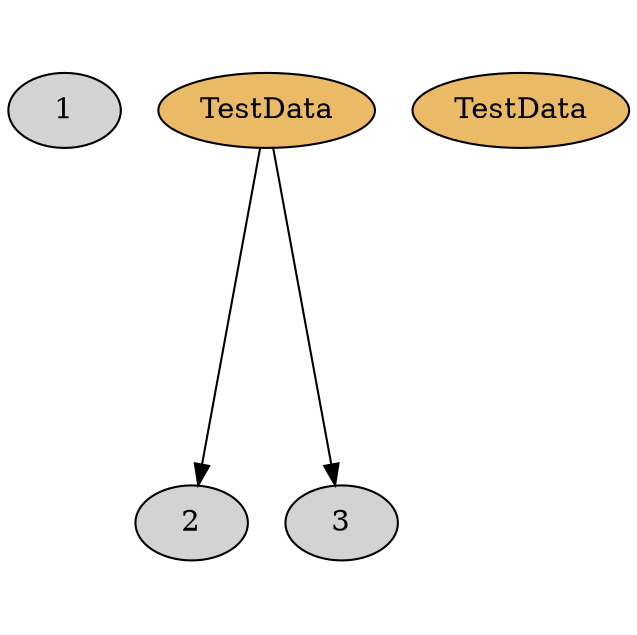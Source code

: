 digraph test {
ratio=1.0
node [style=filled]
1_TestProcess [fillcolor="#ebba66",label=TestProcess];
2_TestProcess [fillcolor="#ebba66",label=TestProcess];
3_TestProcessTarget [fillcolor="#ebba66",label=OtherTestProcess];
1_TestProcess -> 2_TestProcess [label=TestData,headlabel="1"];
2_TestProcess -> 3_TestProcessTarget [label=TestData,headlabel="1"];
}
